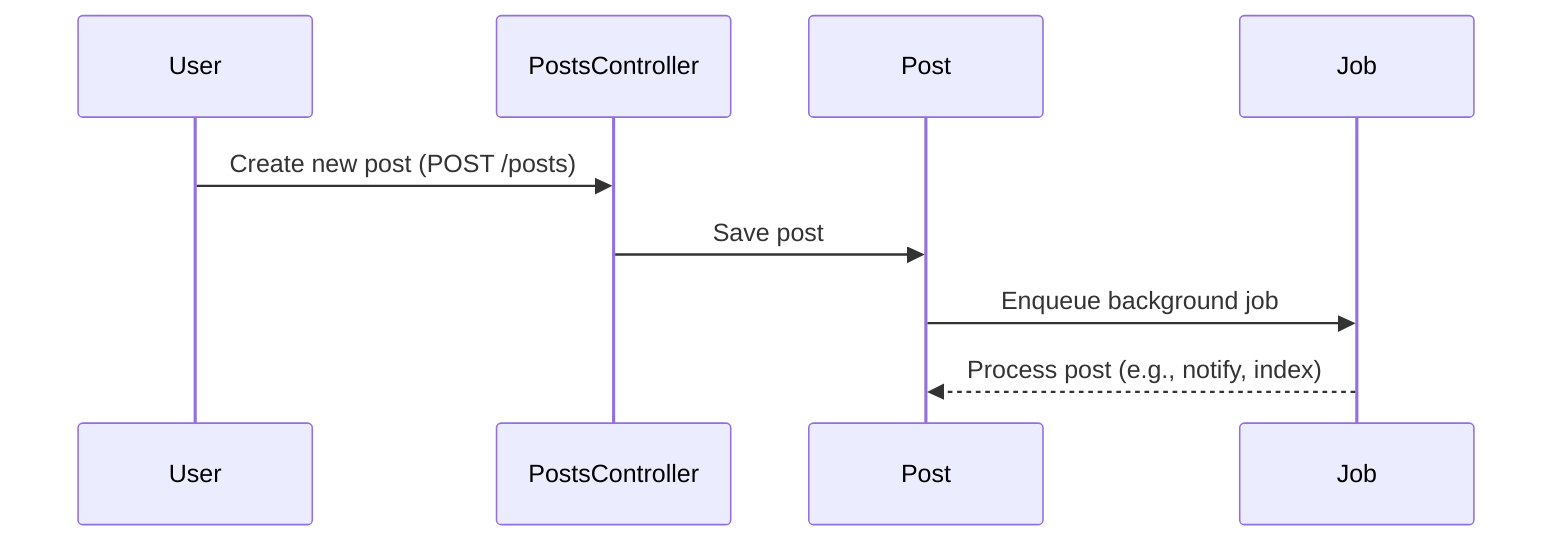 sequenceDiagram
  participant U as User
  participant C as PostsController
  participant P as Post
  participant J as Job

  U->>C: Create new post (POST /posts)
  C->>P: Save post
  P->>J: Enqueue background job
  J-->>P: Process post (e.g., notify, index)